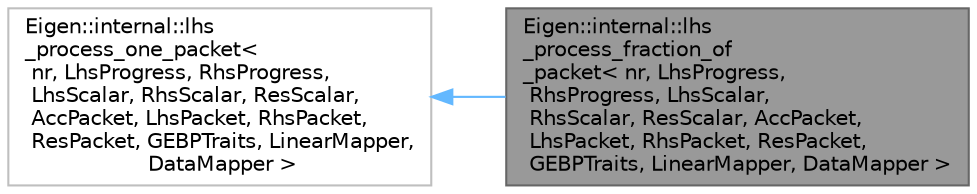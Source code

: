 digraph "Eigen::internal::lhs_process_fraction_of_packet&lt; nr, LhsProgress, RhsProgress, LhsScalar, RhsScalar, ResScalar, AccPacket, LhsPacket, RhsPacket, ResPacket, GEBPTraits, LinearMapper, DataMapper &gt;"
{
 // LATEX_PDF_SIZE
  bgcolor="transparent";
  edge [fontname=Helvetica,fontsize=10,labelfontname=Helvetica,labelfontsize=10];
  node [fontname=Helvetica,fontsize=10,shape=box,height=0.2,width=0.4];
  rankdir="LR";
  Node1 [id="Node000001",label="Eigen::internal::lhs\l_process_fraction_of\l_packet\< nr, LhsProgress,\l RhsProgress, LhsScalar,\l RhsScalar, ResScalar, AccPacket,\l LhsPacket, RhsPacket, ResPacket,\l GEBPTraits, LinearMapper, DataMapper \>",height=0.2,width=0.4,color="gray40", fillcolor="grey60", style="filled", fontcolor="black",tooltip=" "];
  Node2 -> Node1 [id="edge1_Node000001_Node000002",dir="back",color="steelblue1",style="solid",tooltip=" "];
  Node2 [id="Node000002",label="Eigen::internal::lhs\l_process_one_packet\<\l nr, LhsProgress, RhsProgress,\l LhsScalar, RhsScalar, ResScalar,\l AccPacket, LhsPacket, RhsPacket,\l ResPacket, GEBPTraits, LinearMapper,\l DataMapper \>",height=0.2,width=0.4,color="grey75", fillcolor="white", style="filled",URL="$structEigen_1_1internal_1_1lhs__process__one__packet.html",tooltip=" "];
}
